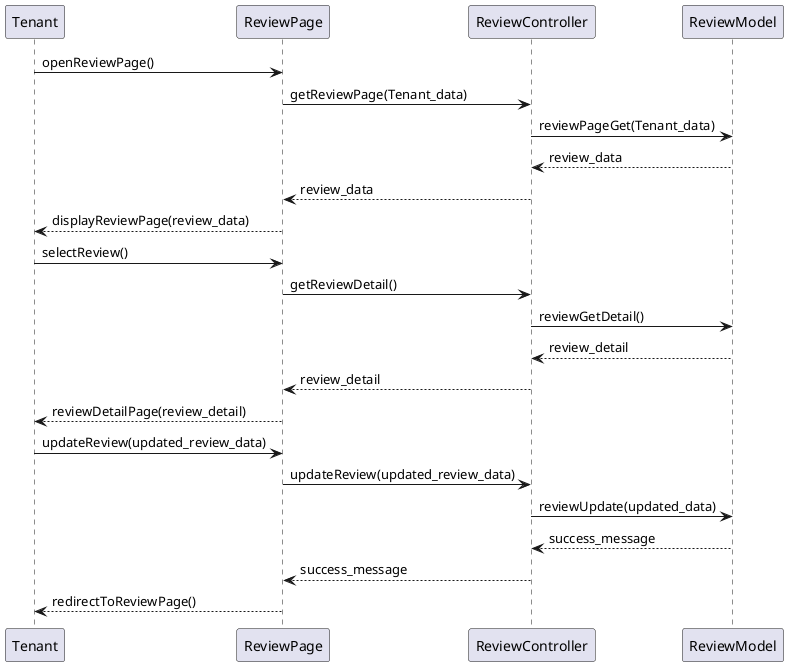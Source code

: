@startuml
Tenant -> ReviewPage: openReviewPage()
ReviewPage -> ReviewController: getReviewPage(Tenant_data)
ReviewController -> ReviewModel: reviewPageGet(Tenant_data)
ReviewController <-- ReviewModel: review_data
ReviewPage <-- ReviewController: review_data
Tenant <-- ReviewPage: displayReviewPage(review_data)
Tenant -> ReviewPage: selectReview()
ReviewPage -> ReviewController: getReviewDetail()
ReviewController -> ReviewModel: reviewGetDetail()
ReviewController <-- ReviewModel: review_detail
ReviewPage <-- ReviewController: review_detail
Tenant <-- ReviewPage: reviewDetailPage(review_detail)
Tenant -> ReviewPage: updateReview(updated_review_data)
ReviewPage -> ReviewController: updateReview(updated_review_data)
ReviewController -> ReviewModel: reviewUpdate(updated_data)
ReviewController <-- ReviewModel: success_message
ReviewPage <-- ReviewController: success_message
Tenant <-- ReviewPage: redirectToReviewPage()
@enduml
